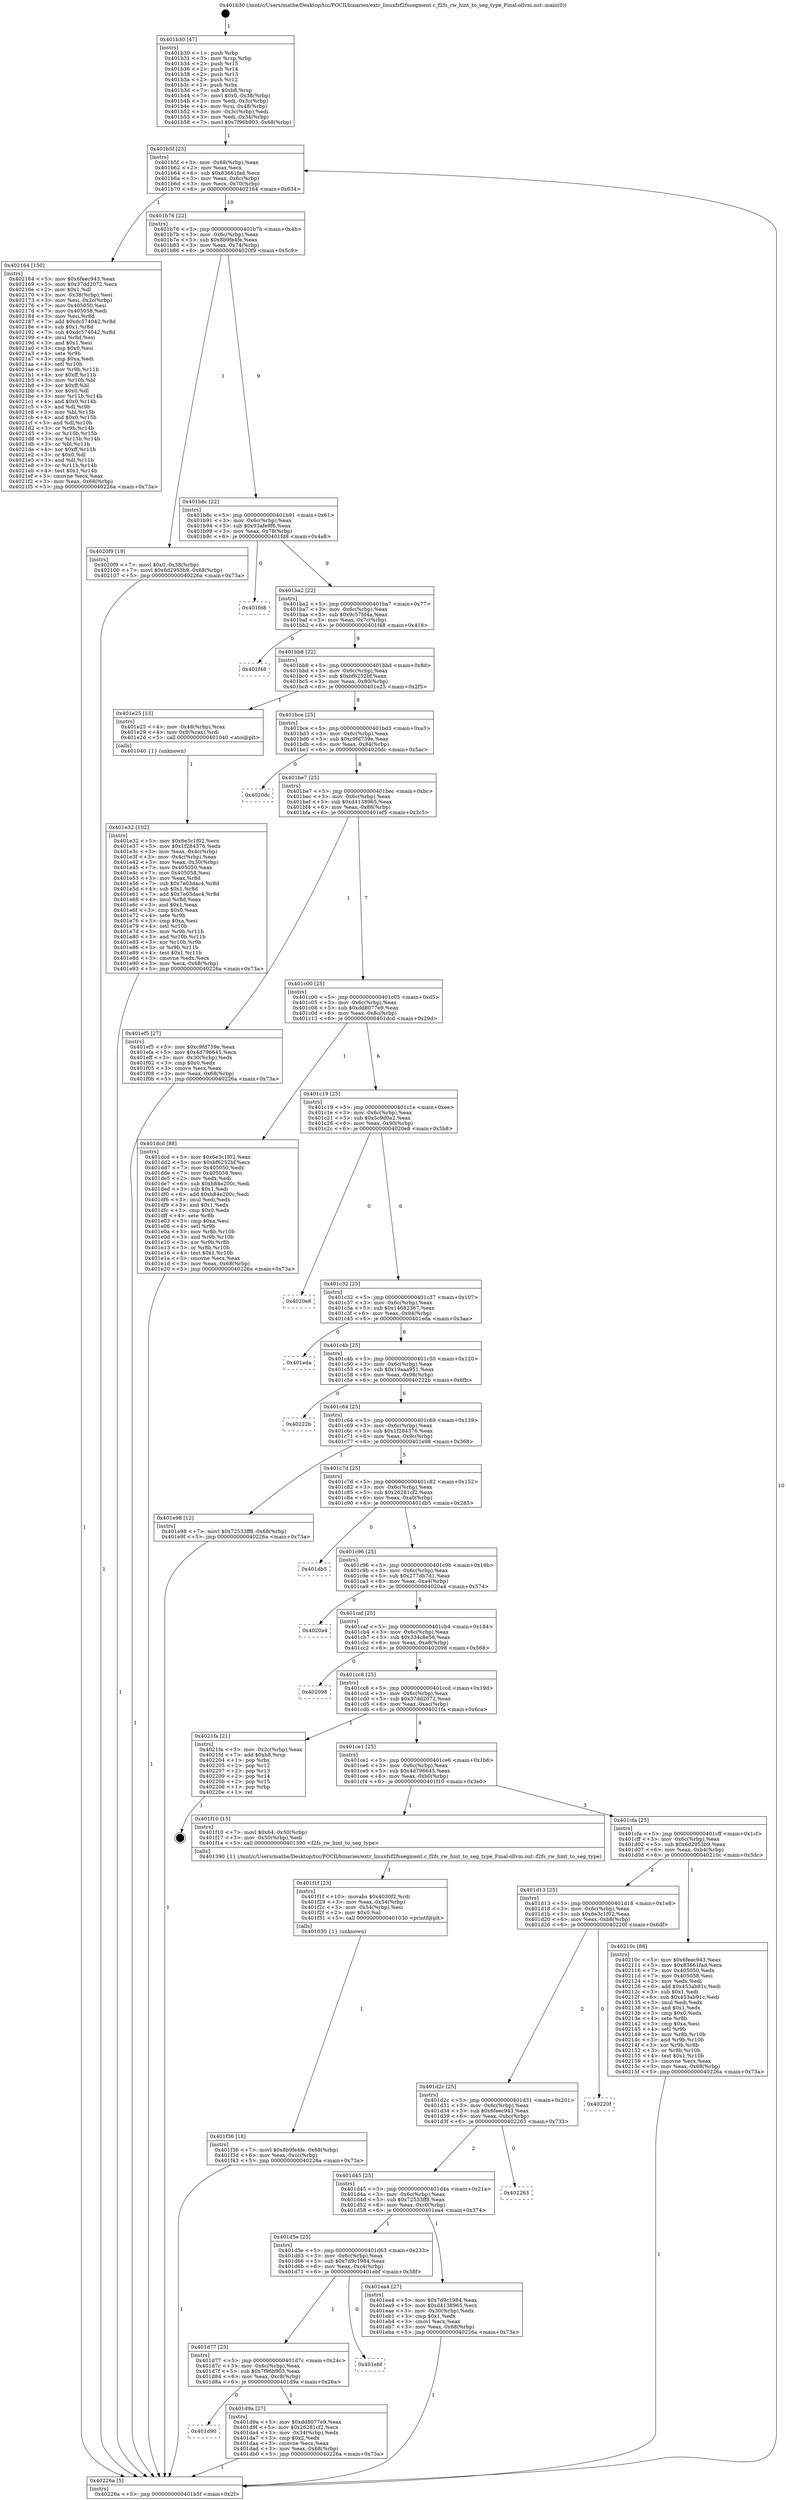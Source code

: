 digraph "0x401b30" {
  label = "0x401b30 (/mnt/c/Users/mathe/Desktop/tcc/POCII/binaries/extr_linuxfsf2fssegment.c_f2fs_rw_hint_to_seg_type_Final-ollvm.out::main(0))"
  labelloc = "t"
  node[shape=record]

  Entry [label="",width=0.3,height=0.3,shape=circle,fillcolor=black,style=filled]
  "0x401b5f" [label="{
     0x401b5f [23]\l
     | [instrs]\l
     &nbsp;&nbsp;0x401b5f \<+3\>: mov -0x68(%rbp),%eax\l
     &nbsp;&nbsp;0x401b62 \<+2\>: mov %eax,%ecx\l
     &nbsp;&nbsp;0x401b64 \<+6\>: sub $0x83661fad,%ecx\l
     &nbsp;&nbsp;0x401b6a \<+3\>: mov %eax,-0x6c(%rbp)\l
     &nbsp;&nbsp;0x401b6d \<+3\>: mov %ecx,-0x70(%rbp)\l
     &nbsp;&nbsp;0x401b70 \<+6\>: je 0000000000402164 \<main+0x634\>\l
  }"]
  "0x402164" [label="{
     0x402164 [150]\l
     | [instrs]\l
     &nbsp;&nbsp;0x402164 \<+5\>: mov $0x6feec943,%eax\l
     &nbsp;&nbsp;0x402169 \<+5\>: mov $0x37dd2072,%ecx\l
     &nbsp;&nbsp;0x40216e \<+2\>: mov $0x1,%dl\l
     &nbsp;&nbsp;0x402170 \<+3\>: mov -0x38(%rbp),%esi\l
     &nbsp;&nbsp;0x402173 \<+3\>: mov %esi,-0x2c(%rbp)\l
     &nbsp;&nbsp;0x402176 \<+7\>: mov 0x405050,%esi\l
     &nbsp;&nbsp;0x40217d \<+7\>: mov 0x405058,%edi\l
     &nbsp;&nbsp;0x402184 \<+3\>: mov %esi,%r8d\l
     &nbsp;&nbsp;0x402187 \<+7\>: add $0xdc574042,%r8d\l
     &nbsp;&nbsp;0x40218e \<+4\>: sub $0x1,%r8d\l
     &nbsp;&nbsp;0x402192 \<+7\>: sub $0xdc574042,%r8d\l
     &nbsp;&nbsp;0x402199 \<+4\>: imul %r8d,%esi\l
     &nbsp;&nbsp;0x40219d \<+3\>: and $0x1,%esi\l
     &nbsp;&nbsp;0x4021a0 \<+3\>: cmp $0x0,%esi\l
     &nbsp;&nbsp;0x4021a3 \<+4\>: sete %r9b\l
     &nbsp;&nbsp;0x4021a7 \<+3\>: cmp $0xa,%edi\l
     &nbsp;&nbsp;0x4021aa \<+4\>: setl %r10b\l
     &nbsp;&nbsp;0x4021ae \<+3\>: mov %r9b,%r11b\l
     &nbsp;&nbsp;0x4021b1 \<+4\>: xor $0xff,%r11b\l
     &nbsp;&nbsp;0x4021b5 \<+3\>: mov %r10b,%bl\l
     &nbsp;&nbsp;0x4021b8 \<+3\>: xor $0xff,%bl\l
     &nbsp;&nbsp;0x4021bb \<+3\>: xor $0x0,%dl\l
     &nbsp;&nbsp;0x4021be \<+3\>: mov %r11b,%r14b\l
     &nbsp;&nbsp;0x4021c1 \<+4\>: and $0x0,%r14b\l
     &nbsp;&nbsp;0x4021c5 \<+3\>: and %dl,%r9b\l
     &nbsp;&nbsp;0x4021c8 \<+3\>: mov %bl,%r15b\l
     &nbsp;&nbsp;0x4021cb \<+4\>: and $0x0,%r15b\l
     &nbsp;&nbsp;0x4021cf \<+3\>: and %dl,%r10b\l
     &nbsp;&nbsp;0x4021d2 \<+3\>: or %r9b,%r14b\l
     &nbsp;&nbsp;0x4021d5 \<+3\>: or %r10b,%r15b\l
     &nbsp;&nbsp;0x4021d8 \<+3\>: xor %r15b,%r14b\l
     &nbsp;&nbsp;0x4021db \<+3\>: or %bl,%r11b\l
     &nbsp;&nbsp;0x4021de \<+4\>: xor $0xff,%r11b\l
     &nbsp;&nbsp;0x4021e2 \<+3\>: or $0x0,%dl\l
     &nbsp;&nbsp;0x4021e5 \<+3\>: and %dl,%r11b\l
     &nbsp;&nbsp;0x4021e8 \<+3\>: or %r11b,%r14b\l
     &nbsp;&nbsp;0x4021eb \<+4\>: test $0x1,%r14b\l
     &nbsp;&nbsp;0x4021ef \<+3\>: cmovne %ecx,%eax\l
     &nbsp;&nbsp;0x4021f2 \<+3\>: mov %eax,-0x68(%rbp)\l
     &nbsp;&nbsp;0x4021f5 \<+5\>: jmp 000000000040226a \<main+0x73a\>\l
  }"]
  "0x401b76" [label="{
     0x401b76 [22]\l
     | [instrs]\l
     &nbsp;&nbsp;0x401b76 \<+5\>: jmp 0000000000401b7b \<main+0x4b\>\l
     &nbsp;&nbsp;0x401b7b \<+3\>: mov -0x6c(%rbp),%eax\l
     &nbsp;&nbsp;0x401b7e \<+5\>: sub $0x8b9fe4fe,%eax\l
     &nbsp;&nbsp;0x401b83 \<+3\>: mov %eax,-0x74(%rbp)\l
     &nbsp;&nbsp;0x401b86 \<+6\>: je 00000000004020f9 \<main+0x5c9\>\l
  }"]
  Exit [label="",width=0.3,height=0.3,shape=circle,fillcolor=black,style=filled,peripheries=2]
  "0x4020f9" [label="{
     0x4020f9 [19]\l
     | [instrs]\l
     &nbsp;&nbsp;0x4020f9 \<+7\>: movl $0x0,-0x38(%rbp)\l
     &nbsp;&nbsp;0x402100 \<+7\>: movl $0x6d2953b9,-0x68(%rbp)\l
     &nbsp;&nbsp;0x402107 \<+5\>: jmp 000000000040226a \<main+0x73a\>\l
  }"]
  "0x401b8c" [label="{
     0x401b8c [22]\l
     | [instrs]\l
     &nbsp;&nbsp;0x401b8c \<+5\>: jmp 0000000000401b91 \<main+0x61\>\l
     &nbsp;&nbsp;0x401b91 \<+3\>: mov -0x6c(%rbp),%eax\l
     &nbsp;&nbsp;0x401b94 \<+5\>: sub $0x93afe9f6,%eax\l
     &nbsp;&nbsp;0x401b99 \<+3\>: mov %eax,-0x78(%rbp)\l
     &nbsp;&nbsp;0x401b9c \<+6\>: je 0000000000401fd8 \<main+0x4a8\>\l
  }"]
  "0x401f36" [label="{
     0x401f36 [18]\l
     | [instrs]\l
     &nbsp;&nbsp;0x401f36 \<+7\>: movl $0x8b9fe4fe,-0x68(%rbp)\l
     &nbsp;&nbsp;0x401f3d \<+6\>: mov %eax,-0xcc(%rbp)\l
     &nbsp;&nbsp;0x401f43 \<+5\>: jmp 000000000040226a \<main+0x73a\>\l
  }"]
  "0x401fd8" [label="{
     0x401fd8\l
  }", style=dashed]
  "0x401ba2" [label="{
     0x401ba2 [22]\l
     | [instrs]\l
     &nbsp;&nbsp;0x401ba2 \<+5\>: jmp 0000000000401ba7 \<main+0x77\>\l
     &nbsp;&nbsp;0x401ba7 \<+3\>: mov -0x6c(%rbp),%eax\l
     &nbsp;&nbsp;0x401baa \<+5\>: sub $0x9c57fd4a,%eax\l
     &nbsp;&nbsp;0x401baf \<+3\>: mov %eax,-0x7c(%rbp)\l
     &nbsp;&nbsp;0x401bb2 \<+6\>: je 0000000000401f48 \<main+0x418\>\l
  }"]
  "0x401f1f" [label="{
     0x401f1f [23]\l
     | [instrs]\l
     &nbsp;&nbsp;0x401f1f \<+10\>: movabs $0x4030f2,%rdi\l
     &nbsp;&nbsp;0x401f29 \<+3\>: mov %eax,-0x54(%rbp)\l
     &nbsp;&nbsp;0x401f2c \<+3\>: mov -0x54(%rbp),%esi\l
     &nbsp;&nbsp;0x401f2f \<+2\>: mov $0x0,%al\l
     &nbsp;&nbsp;0x401f31 \<+5\>: call 0000000000401030 \<printf@plt\>\l
     | [calls]\l
     &nbsp;&nbsp;0x401030 \{1\} (unknown)\l
  }"]
  "0x401f48" [label="{
     0x401f48\l
  }", style=dashed]
  "0x401bb8" [label="{
     0x401bb8 [22]\l
     | [instrs]\l
     &nbsp;&nbsp;0x401bb8 \<+5\>: jmp 0000000000401bbd \<main+0x8d\>\l
     &nbsp;&nbsp;0x401bbd \<+3\>: mov -0x6c(%rbp),%eax\l
     &nbsp;&nbsp;0x401bc0 \<+5\>: sub $0xbf6252bf,%eax\l
     &nbsp;&nbsp;0x401bc5 \<+3\>: mov %eax,-0x80(%rbp)\l
     &nbsp;&nbsp;0x401bc8 \<+6\>: je 0000000000401e25 \<main+0x2f5\>\l
  }"]
  "0x401e32" [label="{
     0x401e32 [102]\l
     | [instrs]\l
     &nbsp;&nbsp;0x401e32 \<+5\>: mov $0x6e3c1f02,%ecx\l
     &nbsp;&nbsp;0x401e37 \<+5\>: mov $0x1f284376,%edx\l
     &nbsp;&nbsp;0x401e3c \<+3\>: mov %eax,-0x4c(%rbp)\l
     &nbsp;&nbsp;0x401e3f \<+3\>: mov -0x4c(%rbp),%eax\l
     &nbsp;&nbsp;0x401e42 \<+3\>: mov %eax,-0x30(%rbp)\l
     &nbsp;&nbsp;0x401e45 \<+7\>: mov 0x405050,%eax\l
     &nbsp;&nbsp;0x401e4c \<+7\>: mov 0x405058,%esi\l
     &nbsp;&nbsp;0x401e53 \<+3\>: mov %eax,%r8d\l
     &nbsp;&nbsp;0x401e56 \<+7\>: sub $0x7e03dac4,%r8d\l
     &nbsp;&nbsp;0x401e5d \<+4\>: sub $0x1,%r8d\l
     &nbsp;&nbsp;0x401e61 \<+7\>: add $0x7e03dac4,%r8d\l
     &nbsp;&nbsp;0x401e68 \<+4\>: imul %r8d,%eax\l
     &nbsp;&nbsp;0x401e6c \<+3\>: and $0x1,%eax\l
     &nbsp;&nbsp;0x401e6f \<+3\>: cmp $0x0,%eax\l
     &nbsp;&nbsp;0x401e72 \<+4\>: sete %r9b\l
     &nbsp;&nbsp;0x401e76 \<+3\>: cmp $0xa,%esi\l
     &nbsp;&nbsp;0x401e79 \<+4\>: setl %r10b\l
     &nbsp;&nbsp;0x401e7d \<+3\>: mov %r9b,%r11b\l
     &nbsp;&nbsp;0x401e80 \<+3\>: and %r10b,%r11b\l
     &nbsp;&nbsp;0x401e83 \<+3\>: xor %r10b,%r9b\l
     &nbsp;&nbsp;0x401e86 \<+3\>: or %r9b,%r11b\l
     &nbsp;&nbsp;0x401e89 \<+4\>: test $0x1,%r11b\l
     &nbsp;&nbsp;0x401e8d \<+3\>: cmovne %edx,%ecx\l
     &nbsp;&nbsp;0x401e90 \<+3\>: mov %ecx,-0x68(%rbp)\l
     &nbsp;&nbsp;0x401e93 \<+5\>: jmp 000000000040226a \<main+0x73a\>\l
  }"]
  "0x401e25" [label="{
     0x401e25 [13]\l
     | [instrs]\l
     &nbsp;&nbsp;0x401e25 \<+4\>: mov -0x48(%rbp),%rax\l
     &nbsp;&nbsp;0x401e29 \<+4\>: mov 0x8(%rax),%rdi\l
     &nbsp;&nbsp;0x401e2d \<+5\>: call 0000000000401040 \<atoi@plt\>\l
     | [calls]\l
     &nbsp;&nbsp;0x401040 \{1\} (unknown)\l
  }"]
  "0x401bce" [label="{
     0x401bce [25]\l
     | [instrs]\l
     &nbsp;&nbsp;0x401bce \<+5\>: jmp 0000000000401bd3 \<main+0xa3\>\l
     &nbsp;&nbsp;0x401bd3 \<+3\>: mov -0x6c(%rbp),%eax\l
     &nbsp;&nbsp;0x401bd6 \<+5\>: sub $0xc9fd759e,%eax\l
     &nbsp;&nbsp;0x401bdb \<+6\>: mov %eax,-0x84(%rbp)\l
     &nbsp;&nbsp;0x401be1 \<+6\>: je 00000000004020dc \<main+0x5ac\>\l
  }"]
  "0x401b30" [label="{
     0x401b30 [47]\l
     | [instrs]\l
     &nbsp;&nbsp;0x401b30 \<+1\>: push %rbp\l
     &nbsp;&nbsp;0x401b31 \<+3\>: mov %rsp,%rbp\l
     &nbsp;&nbsp;0x401b34 \<+2\>: push %r15\l
     &nbsp;&nbsp;0x401b36 \<+2\>: push %r14\l
     &nbsp;&nbsp;0x401b38 \<+2\>: push %r13\l
     &nbsp;&nbsp;0x401b3a \<+2\>: push %r12\l
     &nbsp;&nbsp;0x401b3c \<+1\>: push %rbx\l
     &nbsp;&nbsp;0x401b3d \<+7\>: sub $0xb8,%rsp\l
     &nbsp;&nbsp;0x401b44 \<+7\>: movl $0x0,-0x38(%rbp)\l
     &nbsp;&nbsp;0x401b4b \<+3\>: mov %edi,-0x3c(%rbp)\l
     &nbsp;&nbsp;0x401b4e \<+4\>: mov %rsi,-0x48(%rbp)\l
     &nbsp;&nbsp;0x401b52 \<+3\>: mov -0x3c(%rbp),%edi\l
     &nbsp;&nbsp;0x401b55 \<+3\>: mov %edi,-0x34(%rbp)\l
     &nbsp;&nbsp;0x401b58 \<+7\>: movl $0x7f96b903,-0x68(%rbp)\l
  }"]
  "0x4020dc" [label="{
     0x4020dc\l
  }", style=dashed]
  "0x401be7" [label="{
     0x401be7 [25]\l
     | [instrs]\l
     &nbsp;&nbsp;0x401be7 \<+5\>: jmp 0000000000401bec \<main+0xbc\>\l
     &nbsp;&nbsp;0x401bec \<+3\>: mov -0x6c(%rbp),%eax\l
     &nbsp;&nbsp;0x401bef \<+5\>: sub $0xd4138965,%eax\l
     &nbsp;&nbsp;0x401bf4 \<+6\>: mov %eax,-0x88(%rbp)\l
     &nbsp;&nbsp;0x401bfa \<+6\>: je 0000000000401ef5 \<main+0x3c5\>\l
  }"]
  "0x40226a" [label="{
     0x40226a [5]\l
     | [instrs]\l
     &nbsp;&nbsp;0x40226a \<+5\>: jmp 0000000000401b5f \<main+0x2f\>\l
  }"]
  "0x401ef5" [label="{
     0x401ef5 [27]\l
     | [instrs]\l
     &nbsp;&nbsp;0x401ef5 \<+5\>: mov $0xc9fd759e,%eax\l
     &nbsp;&nbsp;0x401efa \<+5\>: mov $0x4d796645,%ecx\l
     &nbsp;&nbsp;0x401eff \<+3\>: mov -0x30(%rbp),%edx\l
     &nbsp;&nbsp;0x401f02 \<+3\>: cmp $0x0,%edx\l
     &nbsp;&nbsp;0x401f05 \<+3\>: cmove %ecx,%eax\l
     &nbsp;&nbsp;0x401f08 \<+3\>: mov %eax,-0x68(%rbp)\l
     &nbsp;&nbsp;0x401f0b \<+5\>: jmp 000000000040226a \<main+0x73a\>\l
  }"]
  "0x401c00" [label="{
     0x401c00 [25]\l
     | [instrs]\l
     &nbsp;&nbsp;0x401c00 \<+5\>: jmp 0000000000401c05 \<main+0xd5\>\l
     &nbsp;&nbsp;0x401c05 \<+3\>: mov -0x6c(%rbp),%eax\l
     &nbsp;&nbsp;0x401c08 \<+5\>: sub $0xdd8077e9,%eax\l
     &nbsp;&nbsp;0x401c0d \<+6\>: mov %eax,-0x8c(%rbp)\l
     &nbsp;&nbsp;0x401c13 \<+6\>: je 0000000000401dcd \<main+0x29d\>\l
  }"]
  "0x401d90" [label="{
     0x401d90\l
  }", style=dashed]
  "0x401dcd" [label="{
     0x401dcd [88]\l
     | [instrs]\l
     &nbsp;&nbsp;0x401dcd \<+5\>: mov $0x6e3c1f02,%eax\l
     &nbsp;&nbsp;0x401dd2 \<+5\>: mov $0xbf6252bf,%ecx\l
     &nbsp;&nbsp;0x401dd7 \<+7\>: mov 0x405050,%edx\l
     &nbsp;&nbsp;0x401dde \<+7\>: mov 0x405058,%esi\l
     &nbsp;&nbsp;0x401de5 \<+2\>: mov %edx,%edi\l
     &nbsp;&nbsp;0x401de7 \<+6\>: sub $0xb84e200c,%edi\l
     &nbsp;&nbsp;0x401ded \<+3\>: sub $0x1,%edi\l
     &nbsp;&nbsp;0x401df0 \<+6\>: add $0xb84e200c,%edi\l
     &nbsp;&nbsp;0x401df6 \<+3\>: imul %edi,%edx\l
     &nbsp;&nbsp;0x401df9 \<+3\>: and $0x1,%edx\l
     &nbsp;&nbsp;0x401dfc \<+3\>: cmp $0x0,%edx\l
     &nbsp;&nbsp;0x401dff \<+4\>: sete %r8b\l
     &nbsp;&nbsp;0x401e03 \<+3\>: cmp $0xa,%esi\l
     &nbsp;&nbsp;0x401e06 \<+4\>: setl %r9b\l
     &nbsp;&nbsp;0x401e0a \<+3\>: mov %r8b,%r10b\l
     &nbsp;&nbsp;0x401e0d \<+3\>: and %r9b,%r10b\l
     &nbsp;&nbsp;0x401e10 \<+3\>: xor %r9b,%r8b\l
     &nbsp;&nbsp;0x401e13 \<+3\>: or %r8b,%r10b\l
     &nbsp;&nbsp;0x401e16 \<+4\>: test $0x1,%r10b\l
     &nbsp;&nbsp;0x401e1a \<+3\>: cmovne %ecx,%eax\l
     &nbsp;&nbsp;0x401e1d \<+3\>: mov %eax,-0x68(%rbp)\l
     &nbsp;&nbsp;0x401e20 \<+5\>: jmp 000000000040226a \<main+0x73a\>\l
  }"]
  "0x401c19" [label="{
     0x401c19 [25]\l
     | [instrs]\l
     &nbsp;&nbsp;0x401c19 \<+5\>: jmp 0000000000401c1e \<main+0xee\>\l
     &nbsp;&nbsp;0x401c1e \<+3\>: mov -0x6c(%rbp),%eax\l
     &nbsp;&nbsp;0x401c21 \<+5\>: sub $0x5c9d0a2,%eax\l
     &nbsp;&nbsp;0x401c26 \<+6\>: mov %eax,-0x90(%rbp)\l
     &nbsp;&nbsp;0x401c2c \<+6\>: je 00000000004020e8 \<main+0x5b8\>\l
  }"]
  "0x401d9a" [label="{
     0x401d9a [27]\l
     | [instrs]\l
     &nbsp;&nbsp;0x401d9a \<+5\>: mov $0xdd8077e9,%eax\l
     &nbsp;&nbsp;0x401d9f \<+5\>: mov $0x26281cf2,%ecx\l
     &nbsp;&nbsp;0x401da4 \<+3\>: mov -0x34(%rbp),%edx\l
     &nbsp;&nbsp;0x401da7 \<+3\>: cmp $0x2,%edx\l
     &nbsp;&nbsp;0x401daa \<+3\>: cmovne %ecx,%eax\l
     &nbsp;&nbsp;0x401dad \<+3\>: mov %eax,-0x68(%rbp)\l
     &nbsp;&nbsp;0x401db0 \<+5\>: jmp 000000000040226a \<main+0x73a\>\l
  }"]
  "0x4020e8" [label="{
     0x4020e8\l
  }", style=dashed]
  "0x401c32" [label="{
     0x401c32 [25]\l
     | [instrs]\l
     &nbsp;&nbsp;0x401c32 \<+5\>: jmp 0000000000401c37 \<main+0x107\>\l
     &nbsp;&nbsp;0x401c37 \<+3\>: mov -0x6c(%rbp),%eax\l
     &nbsp;&nbsp;0x401c3a \<+5\>: sub $0x14682367,%eax\l
     &nbsp;&nbsp;0x401c3f \<+6\>: mov %eax,-0x94(%rbp)\l
     &nbsp;&nbsp;0x401c45 \<+6\>: je 0000000000401eda \<main+0x3aa\>\l
  }"]
  "0x401d77" [label="{
     0x401d77 [25]\l
     | [instrs]\l
     &nbsp;&nbsp;0x401d77 \<+5\>: jmp 0000000000401d7c \<main+0x24c\>\l
     &nbsp;&nbsp;0x401d7c \<+3\>: mov -0x6c(%rbp),%eax\l
     &nbsp;&nbsp;0x401d7f \<+5\>: sub $0x7f96b903,%eax\l
     &nbsp;&nbsp;0x401d84 \<+6\>: mov %eax,-0xc8(%rbp)\l
     &nbsp;&nbsp;0x401d8a \<+6\>: je 0000000000401d9a \<main+0x26a\>\l
  }"]
  "0x401eda" [label="{
     0x401eda\l
  }", style=dashed]
  "0x401c4b" [label="{
     0x401c4b [25]\l
     | [instrs]\l
     &nbsp;&nbsp;0x401c4b \<+5\>: jmp 0000000000401c50 \<main+0x120\>\l
     &nbsp;&nbsp;0x401c50 \<+3\>: mov -0x6c(%rbp),%eax\l
     &nbsp;&nbsp;0x401c53 \<+5\>: sub $0x19aaa951,%eax\l
     &nbsp;&nbsp;0x401c58 \<+6\>: mov %eax,-0x98(%rbp)\l
     &nbsp;&nbsp;0x401c5e \<+6\>: je 000000000040222b \<main+0x6fb\>\l
  }"]
  "0x401ebf" [label="{
     0x401ebf\l
  }", style=dashed]
  "0x40222b" [label="{
     0x40222b\l
  }", style=dashed]
  "0x401c64" [label="{
     0x401c64 [25]\l
     | [instrs]\l
     &nbsp;&nbsp;0x401c64 \<+5\>: jmp 0000000000401c69 \<main+0x139\>\l
     &nbsp;&nbsp;0x401c69 \<+3\>: mov -0x6c(%rbp),%eax\l
     &nbsp;&nbsp;0x401c6c \<+5\>: sub $0x1f284376,%eax\l
     &nbsp;&nbsp;0x401c71 \<+6\>: mov %eax,-0x9c(%rbp)\l
     &nbsp;&nbsp;0x401c77 \<+6\>: je 0000000000401e98 \<main+0x368\>\l
  }"]
  "0x401d5e" [label="{
     0x401d5e [25]\l
     | [instrs]\l
     &nbsp;&nbsp;0x401d5e \<+5\>: jmp 0000000000401d63 \<main+0x233\>\l
     &nbsp;&nbsp;0x401d63 \<+3\>: mov -0x6c(%rbp),%eax\l
     &nbsp;&nbsp;0x401d66 \<+5\>: sub $0x7d9c1984,%eax\l
     &nbsp;&nbsp;0x401d6b \<+6\>: mov %eax,-0xc4(%rbp)\l
     &nbsp;&nbsp;0x401d71 \<+6\>: je 0000000000401ebf \<main+0x38f\>\l
  }"]
  "0x401e98" [label="{
     0x401e98 [12]\l
     | [instrs]\l
     &nbsp;&nbsp;0x401e98 \<+7\>: movl $0x72533ff8,-0x68(%rbp)\l
     &nbsp;&nbsp;0x401e9f \<+5\>: jmp 000000000040226a \<main+0x73a\>\l
  }"]
  "0x401c7d" [label="{
     0x401c7d [25]\l
     | [instrs]\l
     &nbsp;&nbsp;0x401c7d \<+5\>: jmp 0000000000401c82 \<main+0x152\>\l
     &nbsp;&nbsp;0x401c82 \<+3\>: mov -0x6c(%rbp),%eax\l
     &nbsp;&nbsp;0x401c85 \<+5\>: sub $0x26281cf2,%eax\l
     &nbsp;&nbsp;0x401c8a \<+6\>: mov %eax,-0xa0(%rbp)\l
     &nbsp;&nbsp;0x401c90 \<+6\>: je 0000000000401db5 \<main+0x285\>\l
  }"]
  "0x401ea4" [label="{
     0x401ea4 [27]\l
     | [instrs]\l
     &nbsp;&nbsp;0x401ea4 \<+5\>: mov $0x7d9c1984,%eax\l
     &nbsp;&nbsp;0x401ea9 \<+5\>: mov $0xd4138965,%ecx\l
     &nbsp;&nbsp;0x401eae \<+3\>: mov -0x30(%rbp),%edx\l
     &nbsp;&nbsp;0x401eb1 \<+3\>: cmp $0x1,%edx\l
     &nbsp;&nbsp;0x401eb4 \<+3\>: cmovl %ecx,%eax\l
     &nbsp;&nbsp;0x401eb7 \<+3\>: mov %eax,-0x68(%rbp)\l
     &nbsp;&nbsp;0x401eba \<+5\>: jmp 000000000040226a \<main+0x73a\>\l
  }"]
  "0x401db5" [label="{
     0x401db5\l
  }", style=dashed]
  "0x401c96" [label="{
     0x401c96 [25]\l
     | [instrs]\l
     &nbsp;&nbsp;0x401c96 \<+5\>: jmp 0000000000401c9b \<main+0x16b\>\l
     &nbsp;&nbsp;0x401c9b \<+3\>: mov -0x6c(%rbp),%eax\l
     &nbsp;&nbsp;0x401c9e \<+5\>: sub $0x277db7d1,%eax\l
     &nbsp;&nbsp;0x401ca3 \<+6\>: mov %eax,-0xa4(%rbp)\l
     &nbsp;&nbsp;0x401ca9 \<+6\>: je 00000000004020a4 \<main+0x574\>\l
  }"]
  "0x401d45" [label="{
     0x401d45 [25]\l
     | [instrs]\l
     &nbsp;&nbsp;0x401d45 \<+5\>: jmp 0000000000401d4a \<main+0x21a\>\l
     &nbsp;&nbsp;0x401d4a \<+3\>: mov -0x6c(%rbp),%eax\l
     &nbsp;&nbsp;0x401d4d \<+5\>: sub $0x72533ff8,%eax\l
     &nbsp;&nbsp;0x401d52 \<+6\>: mov %eax,-0xc0(%rbp)\l
     &nbsp;&nbsp;0x401d58 \<+6\>: je 0000000000401ea4 \<main+0x374\>\l
  }"]
  "0x4020a4" [label="{
     0x4020a4\l
  }", style=dashed]
  "0x401caf" [label="{
     0x401caf [25]\l
     | [instrs]\l
     &nbsp;&nbsp;0x401caf \<+5\>: jmp 0000000000401cb4 \<main+0x184\>\l
     &nbsp;&nbsp;0x401cb4 \<+3\>: mov -0x6c(%rbp),%eax\l
     &nbsp;&nbsp;0x401cb7 \<+5\>: sub $0x334c8e56,%eax\l
     &nbsp;&nbsp;0x401cbc \<+6\>: mov %eax,-0xa8(%rbp)\l
     &nbsp;&nbsp;0x401cc2 \<+6\>: je 0000000000402098 \<main+0x568\>\l
  }"]
  "0x402263" [label="{
     0x402263\l
  }", style=dashed]
  "0x402098" [label="{
     0x402098\l
  }", style=dashed]
  "0x401cc8" [label="{
     0x401cc8 [25]\l
     | [instrs]\l
     &nbsp;&nbsp;0x401cc8 \<+5\>: jmp 0000000000401ccd \<main+0x19d\>\l
     &nbsp;&nbsp;0x401ccd \<+3\>: mov -0x6c(%rbp),%eax\l
     &nbsp;&nbsp;0x401cd0 \<+5\>: sub $0x37dd2072,%eax\l
     &nbsp;&nbsp;0x401cd5 \<+6\>: mov %eax,-0xac(%rbp)\l
     &nbsp;&nbsp;0x401cdb \<+6\>: je 00000000004021fa \<main+0x6ca\>\l
  }"]
  "0x401d2c" [label="{
     0x401d2c [25]\l
     | [instrs]\l
     &nbsp;&nbsp;0x401d2c \<+5\>: jmp 0000000000401d31 \<main+0x201\>\l
     &nbsp;&nbsp;0x401d31 \<+3\>: mov -0x6c(%rbp),%eax\l
     &nbsp;&nbsp;0x401d34 \<+5\>: sub $0x6feec943,%eax\l
     &nbsp;&nbsp;0x401d39 \<+6\>: mov %eax,-0xbc(%rbp)\l
     &nbsp;&nbsp;0x401d3f \<+6\>: je 0000000000402263 \<main+0x733\>\l
  }"]
  "0x4021fa" [label="{
     0x4021fa [21]\l
     | [instrs]\l
     &nbsp;&nbsp;0x4021fa \<+3\>: mov -0x2c(%rbp),%eax\l
     &nbsp;&nbsp;0x4021fd \<+7\>: add $0xb8,%rsp\l
     &nbsp;&nbsp;0x402204 \<+1\>: pop %rbx\l
     &nbsp;&nbsp;0x402205 \<+2\>: pop %r12\l
     &nbsp;&nbsp;0x402207 \<+2\>: pop %r13\l
     &nbsp;&nbsp;0x402209 \<+2\>: pop %r14\l
     &nbsp;&nbsp;0x40220b \<+2\>: pop %r15\l
     &nbsp;&nbsp;0x40220d \<+1\>: pop %rbp\l
     &nbsp;&nbsp;0x40220e \<+1\>: ret\l
  }"]
  "0x401ce1" [label="{
     0x401ce1 [25]\l
     | [instrs]\l
     &nbsp;&nbsp;0x401ce1 \<+5\>: jmp 0000000000401ce6 \<main+0x1b6\>\l
     &nbsp;&nbsp;0x401ce6 \<+3\>: mov -0x6c(%rbp),%eax\l
     &nbsp;&nbsp;0x401ce9 \<+5\>: sub $0x4d796645,%eax\l
     &nbsp;&nbsp;0x401cee \<+6\>: mov %eax,-0xb0(%rbp)\l
     &nbsp;&nbsp;0x401cf4 \<+6\>: je 0000000000401f10 \<main+0x3e0\>\l
  }"]
  "0x40220f" [label="{
     0x40220f\l
  }", style=dashed]
  "0x401f10" [label="{
     0x401f10 [15]\l
     | [instrs]\l
     &nbsp;&nbsp;0x401f10 \<+7\>: movl $0x64,-0x50(%rbp)\l
     &nbsp;&nbsp;0x401f17 \<+3\>: mov -0x50(%rbp),%edi\l
     &nbsp;&nbsp;0x401f1a \<+5\>: call 0000000000401390 \<f2fs_rw_hint_to_seg_type\>\l
     | [calls]\l
     &nbsp;&nbsp;0x401390 \{1\} (/mnt/c/Users/mathe/Desktop/tcc/POCII/binaries/extr_linuxfsf2fssegment.c_f2fs_rw_hint_to_seg_type_Final-ollvm.out::f2fs_rw_hint_to_seg_type)\l
  }"]
  "0x401cfa" [label="{
     0x401cfa [25]\l
     | [instrs]\l
     &nbsp;&nbsp;0x401cfa \<+5\>: jmp 0000000000401cff \<main+0x1cf\>\l
     &nbsp;&nbsp;0x401cff \<+3\>: mov -0x6c(%rbp),%eax\l
     &nbsp;&nbsp;0x401d02 \<+5\>: sub $0x6d2953b9,%eax\l
     &nbsp;&nbsp;0x401d07 \<+6\>: mov %eax,-0xb4(%rbp)\l
     &nbsp;&nbsp;0x401d0d \<+6\>: je 000000000040210c \<main+0x5dc\>\l
  }"]
  "0x401d13" [label="{
     0x401d13 [25]\l
     | [instrs]\l
     &nbsp;&nbsp;0x401d13 \<+5\>: jmp 0000000000401d18 \<main+0x1e8\>\l
     &nbsp;&nbsp;0x401d18 \<+3\>: mov -0x6c(%rbp),%eax\l
     &nbsp;&nbsp;0x401d1b \<+5\>: sub $0x6e3c1f02,%eax\l
     &nbsp;&nbsp;0x401d20 \<+6\>: mov %eax,-0xb8(%rbp)\l
     &nbsp;&nbsp;0x401d26 \<+6\>: je 000000000040220f \<main+0x6df\>\l
  }"]
  "0x40210c" [label="{
     0x40210c [88]\l
     | [instrs]\l
     &nbsp;&nbsp;0x40210c \<+5\>: mov $0x6feec943,%eax\l
     &nbsp;&nbsp;0x402111 \<+5\>: mov $0x83661fad,%ecx\l
     &nbsp;&nbsp;0x402116 \<+7\>: mov 0x405050,%edx\l
     &nbsp;&nbsp;0x40211d \<+7\>: mov 0x405058,%esi\l
     &nbsp;&nbsp;0x402124 \<+2\>: mov %edx,%edi\l
     &nbsp;&nbsp;0x402126 \<+6\>: add $0x453ab91c,%edi\l
     &nbsp;&nbsp;0x40212c \<+3\>: sub $0x1,%edi\l
     &nbsp;&nbsp;0x40212f \<+6\>: sub $0x453ab91c,%edi\l
     &nbsp;&nbsp;0x402135 \<+3\>: imul %edi,%edx\l
     &nbsp;&nbsp;0x402138 \<+3\>: and $0x1,%edx\l
     &nbsp;&nbsp;0x40213b \<+3\>: cmp $0x0,%edx\l
     &nbsp;&nbsp;0x40213e \<+4\>: sete %r8b\l
     &nbsp;&nbsp;0x402142 \<+3\>: cmp $0xa,%esi\l
     &nbsp;&nbsp;0x402145 \<+4\>: setl %r9b\l
     &nbsp;&nbsp;0x402149 \<+3\>: mov %r8b,%r10b\l
     &nbsp;&nbsp;0x40214c \<+3\>: and %r9b,%r10b\l
     &nbsp;&nbsp;0x40214f \<+3\>: xor %r9b,%r8b\l
     &nbsp;&nbsp;0x402152 \<+3\>: or %r8b,%r10b\l
     &nbsp;&nbsp;0x402155 \<+4\>: test $0x1,%r10b\l
     &nbsp;&nbsp;0x402159 \<+3\>: cmovne %ecx,%eax\l
     &nbsp;&nbsp;0x40215c \<+3\>: mov %eax,-0x68(%rbp)\l
     &nbsp;&nbsp;0x40215f \<+5\>: jmp 000000000040226a \<main+0x73a\>\l
  }"]
  Entry -> "0x401b30" [label=" 1"]
  "0x401b5f" -> "0x402164" [label=" 1"]
  "0x401b5f" -> "0x401b76" [label=" 10"]
  "0x4021fa" -> Exit [label=" 1"]
  "0x401b76" -> "0x4020f9" [label=" 1"]
  "0x401b76" -> "0x401b8c" [label=" 9"]
  "0x402164" -> "0x40226a" [label=" 1"]
  "0x401b8c" -> "0x401fd8" [label=" 0"]
  "0x401b8c" -> "0x401ba2" [label=" 9"]
  "0x40210c" -> "0x40226a" [label=" 1"]
  "0x401ba2" -> "0x401f48" [label=" 0"]
  "0x401ba2" -> "0x401bb8" [label=" 9"]
  "0x4020f9" -> "0x40226a" [label=" 1"]
  "0x401bb8" -> "0x401e25" [label=" 1"]
  "0x401bb8" -> "0x401bce" [label=" 8"]
  "0x401f36" -> "0x40226a" [label=" 1"]
  "0x401bce" -> "0x4020dc" [label=" 0"]
  "0x401bce" -> "0x401be7" [label=" 8"]
  "0x401f1f" -> "0x401f36" [label=" 1"]
  "0x401be7" -> "0x401ef5" [label=" 1"]
  "0x401be7" -> "0x401c00" [label=" 7"]
  "0x401f10" -> "0x401f1f" [label=" 1"]
  "0x401c00" -> "0x401dcd" [label=" 1"]
  "0x401c00" -> "0x401c19" [label=" 6"]
  "0x401ef5" -> "0x40226a" [label=" 1"]
  "0x401c19" -> "0x4020e8" [label=" 0"]
  "0x401c19" -> "0x401c32" [label=" 6"]
  "0x401ea4" -> "0x40226a" [label=" 1"]
  "0x401c32" -> "0x401eda" [label=" 0"]
  "0x401c32" -> "0x401c4b" [label=" 6"]
  "0x401e32" -> "0x40226a" [label=" 1"]
  "0x401c4b" -> "0x40222b" [label=" 0"]
  "0x401c4b" -> "0x401c64" [label=" 6"]
  "0x401e25" -> "0x401e32" [label=" 1"]
  "0x401c64" -> "0x401e98" [label=" 1"]
  "0x401c64" -> "0x401c7d" [label=" 5"]
  "0x40226a" -> "0x401b5f" [label=" 10"]
  "0x401c7d" -> "0x401db5" [label=" 0"]
  "0x401c7d" -> "0x401c96" [label=" 5"]
  "0x401b30" -> "0x401b5f" [label=" 1"]
  "0x401c96" -> "0x4020a4" [label=" 0"]
  "0x401c96" -> "0x401caf" [label=" 5"]
  "0x401d77" -> "0x401d90" [label=" 0"]
  "0x401caf" -> "0x402098" [label=" 0"]
  "0x401caf" -> "0x401cc8" [label=" 5"]
  "0x401d77" -> "0x401d9a" [label=" 1"]
  "0x401cc8" -> "0x4021fa" [label=" 1"]
  "0x401cc8" -> "0x401ce1" [label=" 4"]
  "0x401d5e" -> "0x401d77" [label=" 1"]
  "0x401ce1" -> "0x401f10" [label=" 1"]
  "0x401ce1" -> "0x401cfa" [label=" 3"]
  "0x401d5e" -> "0x401ebf" [label=" 0"]
  "0x401cfa" -> "0x40210c" [label=" 1"]
  "0x401cfa" -> "0x401d13" [label=" 2"]
  "0x401dcd" -> "0x40226a" [label=" 1"]
  "0x401d13" -> "0x40220f" [label=" 0"]
  "0x401d13" -> "0x401d2c" [label=" 2"]
  "0x401e98" -> "0x40226a" [label=" 1"]
  "0x401d2c" -> "0x402263" [label=" 0"]
  "0x401d2c" -> "0x401d45" [label=" 2"]
  "0x401d9a" -> "0x40226a" [label=" 1"]
  "0x401d45" -> "0x401ea4" [label=" 1"]
  "0x401d45" -> "0x401d5e" [label=" 1"]
}
